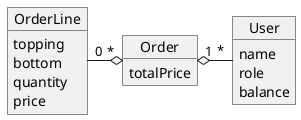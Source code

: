 @startuml
object OrderLine {
topping
bottom
quantity
price
}

object Order {
totalPrice
}

object User {
name
role
balance
}

OrderLine "0" -o "*" Order
Order "1" o- "*"User
@enduml